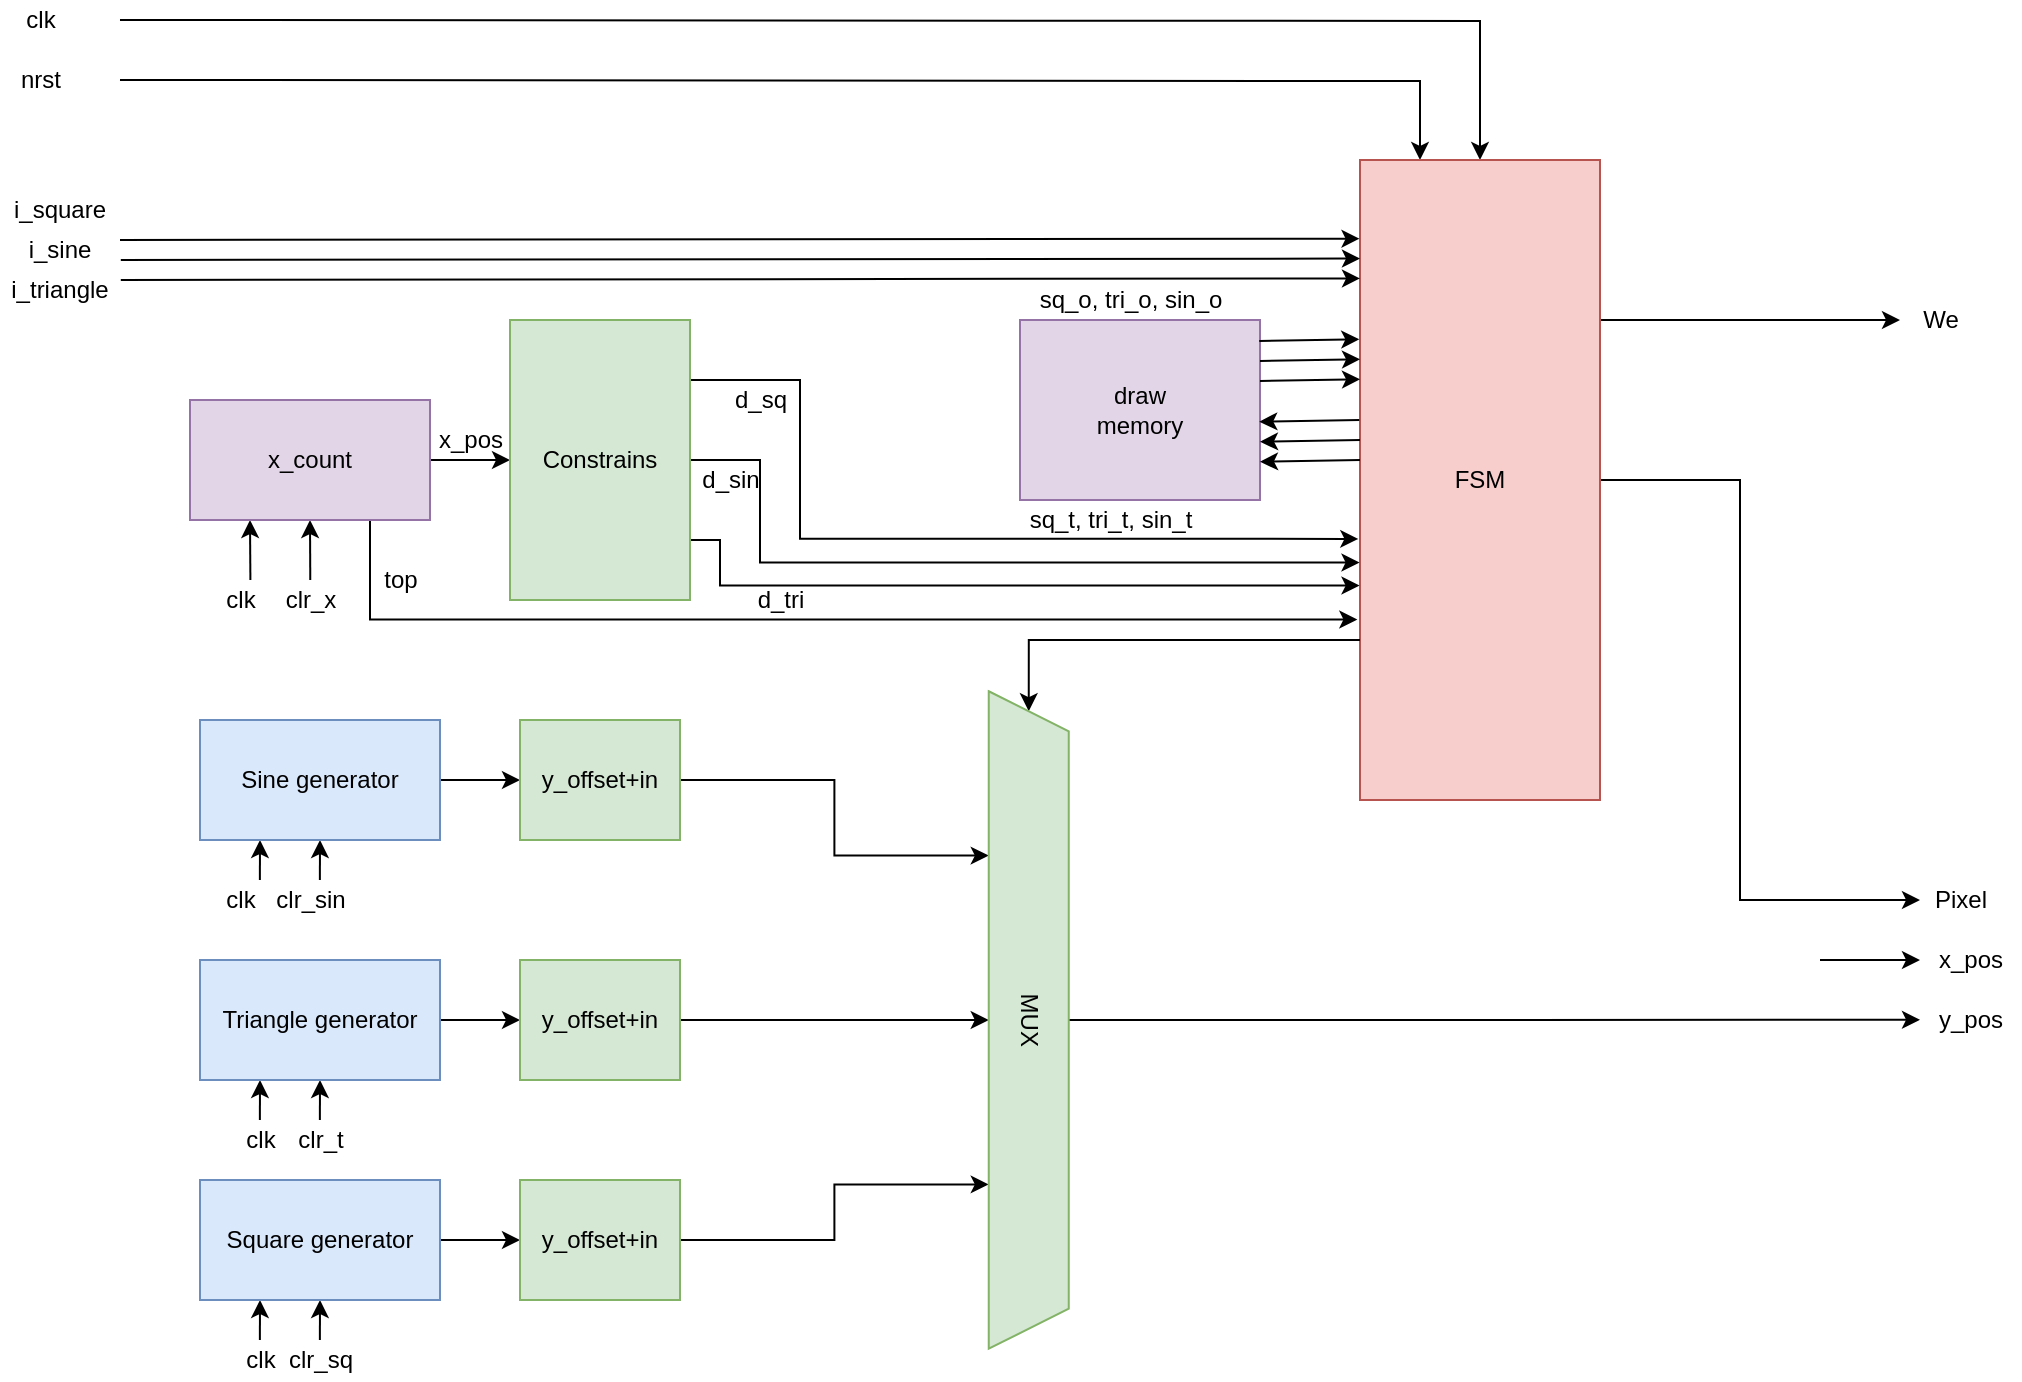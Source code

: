 <mxfile version="15.8.7" type="device"><diagram id="mSZOvd9bW7j8N5etomQu" name="Page-1"><mxGraphModel dx="1422" dy="865" grid="1" gridSize="10" guides="1" tooltips="1" connect="1" arrows="1" fold="1" page="1" pageScale="1" pageWidth="1169" pageHeight="1654" math="0" shadow="0"><root><mxCell id="0"/><mxCell id="1" parent="0"/><mxCell id="KavzrMbbXzx68eZBmSaW-10" style="edgeStyle=orthogonalEdgeStyle;rounded=0;orthogonalLoop=1;jettySize=auto;html=1;entryX=0.25;entryY=0;entryDx=0;entryDy=0;" parent="1" target="KavzrMbbXzx68eZBmSaW-1" edge="1"><mxGeometry relative="1" as="geometry"><mxPoint x="120" y="80" as="sourcePoint"/></mxGeometry></mxCell><mxCell id="KavzrMbbXzx68eZBmSaW-11" style="edgeStyle=orthogonalEdgeStyle;rounded=0;orthogonalLoop=1;jettySize=auto;html=1;exitX=0.5;exitY=0;exitDx=0;exitDy=0;entryX=0.5;entryY=0;entryDx=0;entryDy=0;" parent="1" target="KavzrMbbXzx68eZBmSaW-1" edge="1"><mxGeometry relative="1" as="geometry"><mxPoint x="120" y="50" as="sourcePoint"/></mxGeometry></mxCell><mxCell id="KavzrMbbXzx68eZBmSaW-72" style="edgeStyle=orthogonalEdgeStyle;rounded=0;orthogonalLoop=1;jettySize=auto;html=1;exitX=1;exitY=0.5;exitDx=0;exitDy=0;" parent="1" source="KavzrMbbXzx68eZBmSaW-1" edge="1"><mxGeometry relative="1" as="geometry"><mxPoint x="1020" y="490" as="targetPoint"/><Array as="points"><mxPoint x="930" y="280"/><mxPoint x="930" y="490"/></Array></mxGeometry></mxCell><mxCell id="sNH6EzoEYyAoACUyz64F-1" style="edgeStyle=orthogonalEdgeStyle;rounded=0;orthogonalLoop=1;jettySize=auto;html=1;exitX=1;exitY=0.25;exitDx=0;exitDy=0;" edge="1" parent="1" source="KavzrMbbXzx68eZBmSaW-1"><mxGeometry relative="1" as="geometry"><mxPoint x="1010" y="200" as="targetPoint"/></mxGeometry></mxCell><mxCell id="KavzrMbbXzx68eZBmSaW-1" value="FSM" style="rounded=0;whiteSpace=wrap;html=1;fillColor=#f8cecc;strokeColor=#b85450;" parent="1" vertex="1"><mxGeometry x="740" y="120" width="120" height="320" as="geometry"/></mxCell><mxCell id="KavzrMbbXzx68eZBmSaW-14" style="edgeStyle=orthogonalEdgeStyle;rounded=0;orthogonalLoop=1;jettySize=auto;html=1;exitX=0.25;exitY=1;exitDx=0;exitDy=0;entryX=0.25;entryY=1;entryDx=0;entryDy=0;" parent="1" target="KavzrMbbXzx68eZBmSaW-2" edge="1"><mxGeometry relative="1" as="geometry"><mxPoint x="189.93" y="480" as="sourcePoint"/></mxGeometry></mxCell><mxCell id="KavzrMbbXzx68eZBmSaW-15" style="edgeStyle=orthogonalEdgeStyle;rounded=0;orthogonalLoop=1;jettySize=auto;html=1;exitX=0.5;exitY=1;exitDx=0;exitDy=0;entryX=0.5;entryY=1;entryDx=0;entryDy=0;" parent="1" target="KavzrMbbXzx68eZBmSaW-2" edge="1"><mxGeometry relative="1" as="geometry"><mxPoint x="219.93" y="480" as="sourcePoint"/></mxGeometry></mxCell><mxCell id="KavzrMbbXzx68eZBmSaW-53" style="edgeStyle=orthogonalEdgeStyle;rounded=0;orthogonalLoop=1;jettySize=auto;html=1;exitX=1;exitY=0.5;exitDx=0;exitDy=0;entryX=0;entryY=0.5;entryDx=0;entryDy=0;" parent="1" source="KavzrMbbXzx68eZBmSaW-2" target="KavzrMbbXzx68eZBmSaW-56" edge="1"><mxGeometry relative="1" as="geometry"><mxPoint x="300" y="429.833" as="targetPoint"/></mxGeometry></mxCell><mxCell id="KavzrMbbXzx68eZBmSaW-2" value="Sine generator" style="rounded=0;whiteSpace=wrap;html=1;fillColor=#dae8fc;strokeColor=#6c8ebf;" parent="1" vertex="1"><mxGeometry x="160" y="400" width="120" height="60" as="geometry"/></mxCell><mxCell id="KavzrMbbXzx68eZBmSaW-17" style="edgeStyle=orthogonalEdgeStyle;rounded=0;orthogonalLoop=1;jettySize=auto;html=1;exitX=0.25;exitY=1;exitDx=0;exitDy=0;entryX=0.25;entryY=1;entryDx=0;entryDy=0;" parent="1" target="KavzrMbbXzx68eZBmSaW-3" edge="1"><mxGeometry relative="1" as="geometry"><mxPoint x="189.93" y="600" as="sourcePoint"/></mxGeometry></mxCell><mxCell id="KavzrMbbXzx68eZBmSaW-18" style="edgeStyle=orthogonalEdgeStyle;rounded=0;orthogonalLoop=1;jettySize=auto;html=1;exitX=0.5;exitY=1;exitDx=0;exitDy=0;entryX=0.5;entryY=1;entryDx=0;entryDy=0;" parent="1" target="KavzrMbbXzx68eZBmSaW-3" edge="1"><mxGeometry relative="1" as="geometry"><mxPoint x="219.93" y="600" as="sourcePoint"/></mxGeometry></mxCell><mxCell id="KavzrMbbXzx68eZBmSaW-54" style="edgeStyle=orthogonalEdgeStyle;rounded=0;orthogonalLoop=1;jettySize=auto;html=1;exitX=1;exitY=0.5;exitDx=0;exitDy=0;entryX=0;entryY=0.5;entryDx=0;entryDy=0;" parent="1" source="KavzrMbbXzx68eZBmSaW-3" target="KavzrMbbXzx68eZBmSaW-57" edge="1"><mxGeometry relative="1" as="geometry"><mxPoint x="300" y="549.833" as="targetPoint"/></mxGeometry></mxCell><mxCell id="KavzrMbbXzx68eZBmSaW-3" value="Triangle generator" style="rounded=0;whiteSpace=wrap;html=1;fillColor=#dae8fc;strokeColor=#6c8ebf;" parent="1" vertex="1"><mxGeometry x="160" y="520" width="120" height="60" as="geometry"/></mxCell><mxCell id="KavzrMbbXzx68eZBmSaW-4" value="" style="endArrow=classic;html=1;rounded=0;entryX=-0.002;entryY=0.123;entryDx=0;entryDy=0;entryPerimeter=0;" parent="1" target="KavzrMbbXzx68eZBmSaW-1" edge="1"><mxGeometry width="50" height="50" relative="1" as="geometry"><mxPoint x="120" y="160" as="sourcePoint"/><mxPoint x="500" y="160" as="targetPoint"/></mxGeometry></mxCell><mxCell id="KavzrMbbXzx68eZBmSaW-5" value="" style="endArrow=classic;html=1;rounded=0;entryX=0;entryY=0.154;entryDx=0;entryDy=0;entryPerimeter=0;" parent="1" target="KavzrMbbXzx68eZBmSaW-1" edge="1"><mxGeometry width="50" height="50" relative="1" as="geometry"><mxPoint x="120.4" y="170" as="sourcePoint"/><mxPoint x="520.0" y="169.36" as="targetPoint"/></mxGeometry></mxCell><mxCell id="KavzrMbbXzx68eZBmSaW-6" value="" style="endArrow=classic;html=1;rounded=0;entryX=0;entryY=0.185;entryDx=0;entryDy=0;entryPerimeter=0;" parent="1" target="KavzrMbbXzx68eZBmSaW-1" edge="1"><mxGeometry width="50" height="50" relative="1" as="geometry"><mxPoint x="120.4" y="180" as="sourcePoint"/><mxPoint x="520.0" y="179.36" as="targetPoint"/></mxGeometry></mxCell><mxCell id="KavzrMbbXzx68eZBmSaW-7" value="i_square" style="text;html=1;strokeColor=none;fillColor=none;align=center;verticalAlign=middle;whiteSpace=wrap;rounded=0;" parent="1" vertex="1"><mxGeometry x="60" y="130" width="60" height="30" as="geometry"/></mxCell><mxCell id="KavzrMbbXzx68eZBmSaW-8" value="i_sine" style="text;html=1;strokeColor=none;fillColor=none;align=center;verticalAlign=middle;whiteSpace=wrap;rounded=0;" parent="1" vertex="1"><mxGeometry x="60" y="150" width="60" height="30" as="geometry"/></mxCell><mxCell id="KavzrMbbXzx68eZBmSaW-9" value="i_triangle" style="text;html=1;strokeColor=none;fillColor=none;align=center;verticalAlign=middle;whiteSpace=wrap;rounded=0;" parent="1" vertex="1"><mxGeometry x="60" y="170" width="60" height="30" as="geometry"/></mxCell><mxCell id="KavzrMbbXzx68eZBmSaW-12" value="clk" style="text;html=1;align=center;verticalAlign=middle;resizable=0;points=[];autosize=1;strokeColor=none;fillColor=none;" parent="1" vertex="1"><mxGeometry x="65" y="40" width="30" height="20" as="geometry"/></mxCell><mxCell id="KavzrMbbXzx68eZBmSaW-13" value="nrst" style="text;html=1;align=center;verticalAlign=middle;resizable=0;points=[];autosize=1;strokeColor=none;fillColor=none;" parent="1" vertex="1"><mxGeometry x="60" y="70" width="40" height="20" as="geometry"/></mxCell><mxCell id="KavzrMbbXzx68eZBmSaW-20" value="clk" style="text;html=1;align=center;verticalAlign=middle;resizable=0;points=[];autosize=1;strokeColor=none;fillColor=none;" parent="1" vertex="1"><mxGeometry x="165" y="480" width="30" height="20" as="geometry"/></mxCell><mxCell id="KavzrMbbXzx68eZBmSaW-21" value="clr_sin" style="text;html=1;align=center;verticalAlign=middle;resizable=0;points=[];autosize=1;strokeColor=none;fillColor=none;" parent="1" vertex="1"><mxGeometry x="190" y="480" width="50" height="20" as="geometry"/></mxCell><mxCell id="KavzrMbbXzx68eZBmSaW-22" value="clk" style="text;html=1;align=center;verticalAlign=middle;resizable=0;points=[];autosize=1;strokeColor=none;fillColor=none;" parent="1" vertex="1"><mxGeometry x="175" y="600" width="30" height="20" as="geometry"/></mxCell><mxCell id="KavzrMbbXzx68eZBmSaW-23" value="clr_t" style="text;html=1;align=center;verticalAlign=middle;resizable=0;points=[];autosize=1;strokeColor=none;fillColor=none;" parent="1" vertex="1"><mxGeometry x="200" y="600" width="40" height="20" as="geometry"/></mxCell><mxCell id="KavzrMbbXzx68eZBmSaW-33" style="edgeStyle=orthogonalEdgeStyle;rounded=0;orthogonalLoop=1;jettySize=auto;html=1;exitX=0.25;exitY=1;exitDx=0;exitDy=0;entryX=0.25;entryY=1;entryDx=0;entryDy=0;" parent="1" target="KavzrMbbXzx68eZBmSaW-24" edge="1"><mxGeometry relative="1" as="geometry"><mxPoint x="185.2" y="330" as="sourcePoint"/></mxGeometry></mxCell><mxCell id="KavzrMbbXzx68eZBmSaW-38" style="edgeStyle=orthogonalEdgeStyle;rounded=0;orthogonalLoop=1;jettySize=auto;html=1;exitX=0.5;exitY=1;exitDx=0;exitDy=0;entryX=0.5;entryY=1;entryDx=0;entryDy=0;" parent="1" target="KavzrMbbXzx68eZBmSaW-24" edge="1"><mxGeometry relative="1" as="geometry"><mxPoint x="215.143" y="330" as="sourcePoint"/></mxGeometry></mxCell><mxCell id="KavzrMbbXzx68eZBmSaW-66" style="edgeStyle=orthogonalEdgeStyle;rounded=0;orthogonalLoop=1;jettySize=auto;html=1;exitX=1;exitY=0.5;exitDx=0;exitDy=0;entryX=0;entryY=0.5;entryDx=0;entryDy=0;" parent="1" source="KavzrMbbXzx68eZBmSaW-24" target="KavzrMbbXzx68eZBmSaW-42" edge="1"><mxGeometry relative="1" as="geometry"/></mxCell><mxCell id="KavzrMbbXzx68eZBmSaW-67" style="edgeStyle=orthogonalEdgeStyle;rounded=0;orthogonalLoop=1;jettySize=auto;html=1;exitX=0.75;exitY=1;exitDx=0;exitDy=0;entryX=-0.011;entryY=0.718;entryDx=0;entryDy=0;entryPerimeter=0;" parent="1" source="KavzrMbbXzx68eZBmSaW-24" target="KavzrMbbXzx68eZBmSaW-1" edge="1"><mxGeometry relative="1" as="geometry"/></mxCell><mxCell id="KavzrMbbXzx68eZBmSaW-24" value="x_count" style="rounded=0;whiteSpace=wrap;html=1;fillColor=#e1d5e7;strokeColor=#9673a6;" parent="1" vertex="1"><mxGeometry x="155" y="240" width="120" height="60" as="geometry"/></mxCell><mxCell id="KavzrMbbXzx68eZBmSaW-26" value="draw&lt;br&gt;memory" style="rounded=0;whiteSpace=wrap;html=1;fillColor=#e1d5e7;strokeColor=#9673a6;" parent="1" vertex="1"><mxGeometry x="570" y="200" width="120" height="90" as="geometry"/></mxCell><mxCell id="KavzrMbbXzx68eZBmSaW-27" value="" style="endArrow=classic;html=1;rounded=0;entryX=-0.003;entryY=0.28;entryDx=0;entryDy=0;entryPerimeter=0;exitX=0.997;exitY=0.116;exitDx=0;exitDy=0;exitPerimeter=0;" parent="1" source="KavzrMbbXzx68eZBmSaW-26" target="KavzrMbbXzx68eZBmSaW-1" edge="1"><mxGeometry width="50" height="50" relative="1" as="geometry"><mxPoint x="500" y="270" as="sourcePoint"/><mxPoint x="550" y="220" as="targetPoint"/></mxGeometry></mxCell><mxCell id="KavzrMbbXzx68eZBmSaW-28" value="" style="endArrow=classic;html=1;rounded=0;entryX=-0.003;entryY=0.28;entryDx=0;entryDy=0;entryPerimeter=0;exitX=0.997;exitY=0.116;exitDx=0;exitDy=0;exitPerimeter=0;" parent="1" edge="1"><mxGeometry width="50" height="50" relative="1" as="geometry"><mxPoint x="690.0" y="220.44" as="sourcePoint"/><mxPoint x="740.0" y="219.6" as="targetPoint"/></mxGeometry></mxCell><mxCell id="KavzrMbbXzx68eZBmSaW-29" value="" style="endArrow=classic;html=1;rounded=0;entryX=-0.003;entryY=0.28;entryDx=0;entryDy=0;entryPerimeter=0;exitX=0.997;exitY=0.116;exitDx=0;exitDy=0;exitPerimeter=0;" parent="1" edge="1"><mxGeometry width="50" height="50" relative="1" as="geometry"><mxPoint x="690.0" y="230.44" as="sourcePoint"/><mxPoint x="740" y="229.6" as="targetPoint"/></mxGeometry></mxCell><mxCell id="KavzrMbbXzx68eZBmSaW-30" value="" style="endArrow=classic;html=1;rounded=0;entryX=-0.003;entryY=0.28;entryDx=0;entryDy=0;entryPerimeter=0;exitX=0.997;exitY=0.116;exitDx=0;exitDy=0;exitPerimeter=0;" parent="1" edge="1"><mxGeometry width="50" height="50" relative="1" as="geometry"><mxPoint x="739.64" y="250.0" as="sourcePoint"/><mxPoint x="689.64" y="250.84" as="targetPoint"/></mxGeometry></mxCell><mxCell id="KavzrMbbXzx68eZBmSaW-31" value="" style="endArrow=classic;html=1;rounded=0;entryX=-0.003;entryY=0.28;entryDx=0;entryDy=0;entryPerimeter=0;exitX=0.997;exitY=0.116;exitDx=0;exitDy=0;exitPerimeter=0;" parent="1" edge="1"><mxGeometry width="50" height="50" relative="1" as="geometry"><mxPoint x="740" y="260" as="sourcePoint"/><mxPoint x="690.0" y="260.84" as="targetPoint"/></mxGeometry></mxCell><mxCell id="KavzrMbbXzx68eZBmSaW-32" value="" style="endArrow=classic;html=1;rounded=0;entryX=-0.003;entryY=0.28;entryDx=0;entryDy=0;entryPerimeter=0;exitX=0.997;exitY=0.116;exitDx=0;exitDy=0;exitPerimeter=0;" parent="1" edge="1"><mxGeometry width="50" height="50" relative="1" as="geometry"><mxPoint x="740" y="270" as="sourcePoint"/><mxPoint x="690.0" y="270.84" as="targetPoint"/></mxGeometry></mxCell><mxCell id="KavzrMbbXzx68eZBmSaW-35" value="clk" style="text;html=1;align=center;verticalAlign=middle;resizable=0;points=[];autosize=1;strokeColor=none;fillColor=none;" parent="1" vertex="1"><mxGeometry x="165" y="330" width="30" height="20" as="geometry"/></mxCell><mxCell id="KavzrMbbXzx68eZBmSaW-40" value="clr_x" style="text;html=1;align=center;verticalAlign=middle;resizable=0;points=[];autosize=1;strokeColor=none;fillColor=none;" parent="1" vertex="1"><mxGeometry x="195" y="330" width="40" height="20" as="geometry"/></mxCell><mxCell id="KavzrMbbXzx68eZBmSaW-45" style="edgeStyle=orthogonalEdgeStyle;rounded=0;orthogonalLoop=1;jettySize=auto;html=1;exitX=1;exitY=0.25;exitDx=0;exitDy=0;entryX=-0.007;entryY=0.592;entryDx=0;entryDy=0;entryPerimeter=0;" parent="1" source="KavzrMbbXzx68eZBmSaW-42" target="KavzrMbbXzx68eZBmSaW-1" edge="1"><mxGeometry relative="1" as="geometry"><Array as="points"><mxPoint x="405" y="230"/><mxPoint x="460" y="230"/><mxPoint x="460" y="309"/></Array></mxGeometry></mxCell><mxCell id="KavzrMbbXzx68eZBmSaW-46" style="edgeStyle=orthogonalEdgeStyle;rounded=0;orthogonalLoop=1;jettySize=auto;html=1;exitX=1;exitY=0.5;exitDx=0;exitDy=0;entryX=-0.002;entryY=0.629;entryDx=0;entryDy=0;entryPerimeter=0;" parent="1" source="KavzrMbbXzx68eZBmSaW-42" target="KavzrMbbXzx68eZBmSaW-1" edge="1"><mxGeometry relative="1" as="geometry"><Array as="points"><mxPoint x="440" y="270"/><mxPoint x="440" y="321"/></Array></mxGeometry></mxCell><mxCell id="KavzrMbbXzx68eZBmSaW-47" style="edgeStyle=orthogonalEdgeStyle;rounded=0;orthogonalLoop=1;jettySize=auto;html=1;exitX=1;exitY=0.75;exitDx=0;exitDy=0;entryX=-0.002;entryY=0.665;entryDx=0;entryDy=0;entryPerimeter=0;" parent="1" source="KavzrMbbXzx68eZBmSaW-42" target="KavzrMbbXzx68eZBmSaW-1" edge="1"><mxGeometry relative="1" as="geometry"><Array as="points"><mxPoint x="405" y="310"/><mxPoint x="420" y="310"/><mxPoint x="420" y="333"/></Array></mxGeometry></mxCell><mxCell id="KavzrMbbXzx68eZBmSaW-42" value="Constrains" style="rounded=0;whiteSpace=wrap;html=1;fillColor=#d5e8d4;strokeColor=#82b366;" parent="1" vertex="1"><mxGeometry x="315" y="200" width="90" height="140" as="geometry"/></mxCell><mxCell id="KavzrMbbXzx68eZBmSaW-48" style="edgeStyle=orthogonalEdgeStyle;rounded=0;orthogonalLoop=1;jettySize=auto;html=1;exitX=0.25;exitY=1;exitDx=0;exitDy=0;entryX=0.25;entryY=1;entryDx=0;entryDy=0;" parent="1" target="KavzrMbbXzx68eZBmSaW-50" edge="1"><mxGeometry relative="1" as="geometry"><mxPoint x="189.93" y="710" as="sourcePoint"/></mxGeometry></mxCell><mxCell id="KavzrMbbXzx68eZBmSaW-49" style="edgeStyle=orthogonalEdgeStyle;rounded=0;orthogonalLoop=1;jettySize=auto;html=1;exitX=0.5;exitY=1;exitDx=0;exitDy=0;entryX=0.5;entryY=1;entryDx=0;entryDy=0;" parent="1" target="KavzrMbbXzx68eZBmSaW-50" edge="1"><mxGeometry relative="1" as="geometry"><mxPoint x="219.93" y="710" as="sourcePoint"/></mxGeometry></mxCell><mxCell id="KavzrMbbXzx68eZBmSaW-55" style="edgeStyle=orthogonalEdgeStyle;rounded=0;orthogonalLoop=1;jettySize=auto;html=1;exitX=1;exitY=0.5;exitDx=0;exitDy=0;entryX=0;entryY=0.5;entryDx=0;entryDy=0;" parent="1" source="KavzrMbbXzx68eZBmSaW-50" target="KavzrMbbXzx68eZBmSaW-58" edge="1"><mxGeometry relative="1" as="geometry"><mxPoint x="300" y="659.833" as="targetPoint"/></mxGeometry></mxCell><mxCell id="KavzrMbbXzx68eZBmSaW-50" value="Square generator" style="rounded=0;whiteSpace=wrap;html=1;fillColor=#dae8fc;strokeColor=#6c8ebf;" parent="1" vertex="1"><mxGeometry x="160" y="630" width="120" height="60" as="geometry"/></mxCell><mxCell id="KavzrMbbXzx68eZBmSaW-51" value="clk" style="text;html=1;align=center;verticalAlign=middle;resizable=0;points=[];autosize=1;strokeColor=none;fillColor=none;" parent="1" vertex="1"><mxGeometry x="175" y="710" width="30" height="20" as="geometry"/></mxCell><mxCell id="KavzrMbbXzx68eZBmSaW-52" value="clr_sq" style="text;html=1;align=center;verticalAlign=middle;resizable=0;points=[];autosize=1;strokeColor=none;fillColor=none;" parent="1" vertex="1"><mxGeometry x="195" y="710" width="50" height="20" as="geometry"/></mxCell><mxCell id="KavzrMbbXzx68eZBmSaW-60" style="edgeStyle=orthogonalEdgeStyle;rounded=0;orthogonalLoop=1;jettySize=auto;html=1;exitX=1;exitY=0.5;exitDx=0;exitDy=0;entryX=0.25;entryY=1;entryDx=0;entryDy=0;" parent="1" source="KavzrMbbXzx68eZBmSaW-56" target="KavzrMbbXzx68eZBmSaW-59" edge="1"><mxGeometry relative="1" as="geometry"/></mxCell><mxCell id="KavzrMbbXzx68eZBmSaW-56" value="y_offset+in" style="rounded=0;whiteSpace=wrap;html=1;fillColor=#d5e8d4;strokeColor=#82b366;" parent="1" vertex="1"><mxGeometry x="320" y="400" width="80" height="60" as="geometry"/></mxCell><mxCell id="KavzrMbbXzx68eZBmSaW-61" style="edgeStyle=orthogonalEdgeStyle;rounded=0;orthogonalLoop=1;jettySize=auto;html=1;exitX=1;exitY=0.5;exitDx=0;exitDy=0;" parent="1" source="KavzrMbbXzx68eZBmSaW-57" target="KavzrMbbXzx68eZBmSaW-59" edge="1"><mxGeometry relative="1" as="geometry"/></mxCell><mxCell id="KavzrMbbXzx68eZBmSaW-57" value="y_offset+in" style="rounded=0;whiteSpace=wrap;html=1;fillColor=#d5e8d4;strokeColor=#82b366;" parent="1" vertex="1"><mxGeometry x="320" y="520" width="80" height="60" as="geometry"/></mxCell><mxCell id="KavzrMbbXzx68eZBmSaW-62" style="edgeStyle=orthogonalEdgeStyle;rounded=0;orthogonalLoop=1;jettySize=auto;html=1;exitX=1;exitY=0.5;exitDx=0;exitDy=0;entryX=0.75;entryY=1;entryDx=0;entryDy=0;" parent="1" source="KavzrMbbXzx68eZBmSaW-58" target="KavzrMbbXzx68eZBmSaW-59" edge="1"><mxGeometry relative="1" as="geometry"/></mxCell><mxCell id="KavzrMbbXzx68eZBmSaW-58" value="y_offset+in" style="rounded=0;whiteSpace=wrap;html=1;fillColor=#d5e8d4;strokeColor=#82b366;" parent="1" vertex="1"><mxGeometry x="320" y="630" width="80" height="60" as="geometry"/></mxCell><mxCell id="KavzrMbbXzx68eZBmSaW-63" style="edgeStyle=orthogonalEdgeStyle;rounded=0;orthogonalLoop=1;jettySize=auto;html=1;exitX=0;exitY=0.75;exitDx=0;exitDy=0;entryX=0;entryY=0.5;entryDx=0;entryDy=0;" parent="1" source="KavzrMbbXzx68eZBmSaW-1" target="KavzrMbbXzx68eZBmSaW-59" edge="1"><mxGeometry relative="1" as="geometry"><Array as="points"><mxPoint x="574" y="360"/></Array></mxGeometry></mxCell><mxCell id="KavzrMbbXzx68eZBmSaW-64" style="edgeStyle=orthogonalEdgeStyle;rounded=0;orthogonalLoop=1;jettySize=auto;html=1;exitX=0.5;exitY=0;exitDx=0;exitDy=0;" parent="1" source="KavzrMbbXzx68eZBmSaW-59" edge="1"><mxGeometry relative="1" as="geometry"><mxPoint x="1020" y="549.897" as="targetPoint"/></mxGeometry></mxCell><mxCell id="KavzrMbbXzx68eZBmSaW-59" value="MUX" style="shape=trapezoid;perimeter=trapezoidPerimeter;whiteSpace=wrap;html=1;fixedSize=1;rotation=90;fillColor=#d5e8d4;strokeColor=#82b366;" parent="1" vertex="1"><mxGeometry x="410" y="530" width="328.75" height="40" as="geometry"/></mxCell><mxCell id="KavzrMbbXzx68eZBmSaW-65" value="y_pos" style="text;html=1;align=center;verticalAlign=middle;resizable=0;points=[];autosize=1;strokeColor=none;fillColor=none;" parent="1" vertex="1"><mxGeometry x="1020" y="540" width="50" height="20" as="geometry"/></mxCell><mxCell id="KavzrMbbXzx68eZBmSaW-68" value="top" style="text;html=1;align=center;verticalAlign=middle;resizable=0;points=[];autosize=1;strokeColor=none;fillColor=none;" parent="1" vertex="1"><mxGeometry x="245" y="320" width="30" height="20" as="geometry"/></mxCell><mxCell id="KavzrMbbXzx68eZBmSaW-69" value="x_pos" style="text;html=1;align=center;verticalAlign=middle;resizable=0;points=[];autosize=1;strokeColor=none;fillColor=none;" parent="1" vertex="1"><mxGeometry x="270" y="250" width="50" height="20" as="geometry"/></mxCell><mxCell id="KavzrMbbXzx68eZBmSaW-70" value="" style="endArrow=classic;html=1;rounded=0;" parent="1" edge="1"><mxGeometry width="50" height="50" relative="1" as="geometry"><mxPoint x="970" y="520" as="sourcePoint"/><mxPoint x="1020" y="520" as="targetPoint"/><Array as="points"><mxPoint x="1000" y="520"/></Array></mxGeometry></mxCell><mxCell id="KavzrMbbXzx68eZBmSaW-71" value="x_pos" style="text;html=1;align=center;verticalAlign=middle;resizable=0;points=[];autosize=1;strokeColor=none;fillColor=none;" parent="1" vertex="1"><mxGeometry x="1020" y="510" width="50" height="20" as="geometry"/></mxCell><mxCell id="KavzrMbbXzx68eZBmSaW-73" value="Pixel" style="text;html=1;align=center;verticalAlign=middle;resizable=0;points=[];autosize=1;strokeColor=none;fillColor=none;" parent="1" vertex="1"><mxGeometry x="1020" y="480" width="40" height="20" as="geometry"/></mxCell><mxCell id="KavzrMbbXzx68eZBmSaW-74" value="sq_t, tri_t, sin_t" style="text;html=1;align=center;verticalAlign=middle;resizable=0;points=[];autosize=1;strokeColor=none;fillColor=none;" parent="1" vertex="1"><mxGeometry x="565" y="290" width="100" height="20" as="geometry"/></mxCell><mxCell id="KavzrMbbXzx68eZBmSaW-75" value="sq_o, tri_o, sin_o" style="text;html=1;align=center;verticalAlign=middle;resizable=0;points=[];autosize=1;strokeColor=none;fillColor=none;" parent="1" vertex="1"><mxGeometry x="570" y="180" width="110" height="20" as="geometry"/></mxCell><mxCell id="KavzrMbbXzx68eZBmSaW-76" value="d_sq" style="text;html=1;align=center;verticalAlign=middle;resizable=0;points=[];autosize=1;strokeColor=none;fillColor=none;" parent="1" vertex="1"><mxGeometry x="420" y="230" width="40" height="20" as="geometry"/></mxCell><mxCell id="KavzrMbbXzx68eZBmSaW-77" value="d_sin" style="text;html=1;align=center;verticalAlign=middle;resizable=0;points=[];autosize=1;strokeColor=none;fillColor=none;" parent="1" vertex="1"><mxGeometry x="405" y="270" width="40" height="20" as="geometry"/></mxCell><mxCell id="KavzrMbbXzx68eZBmSaW-78" value="d_tri" style="text;html=1;align=center;verticalAlign=middle;resizable=0;points=[];autosize=1;strokeColor=none;fillColor=none;" parent="1" vertex="1"><mxGeometry x="430" y="330" width="40" height="20" as="geometry"/></mxCell><mxCell id="sNH6EzoEYyAoACUyz64F-2" value="We" style="text;html=1;align=center;verticalAlign=middle;resizable=0;points=[];autosize=1;strokeColor=none;fillColor=none;" vertex="1" parent="1"><mxGeometry x="1015" y="190" width="30" height="20" as="geometry"/></mxCell></root></mxGraphModel></diagram></mxfile>
